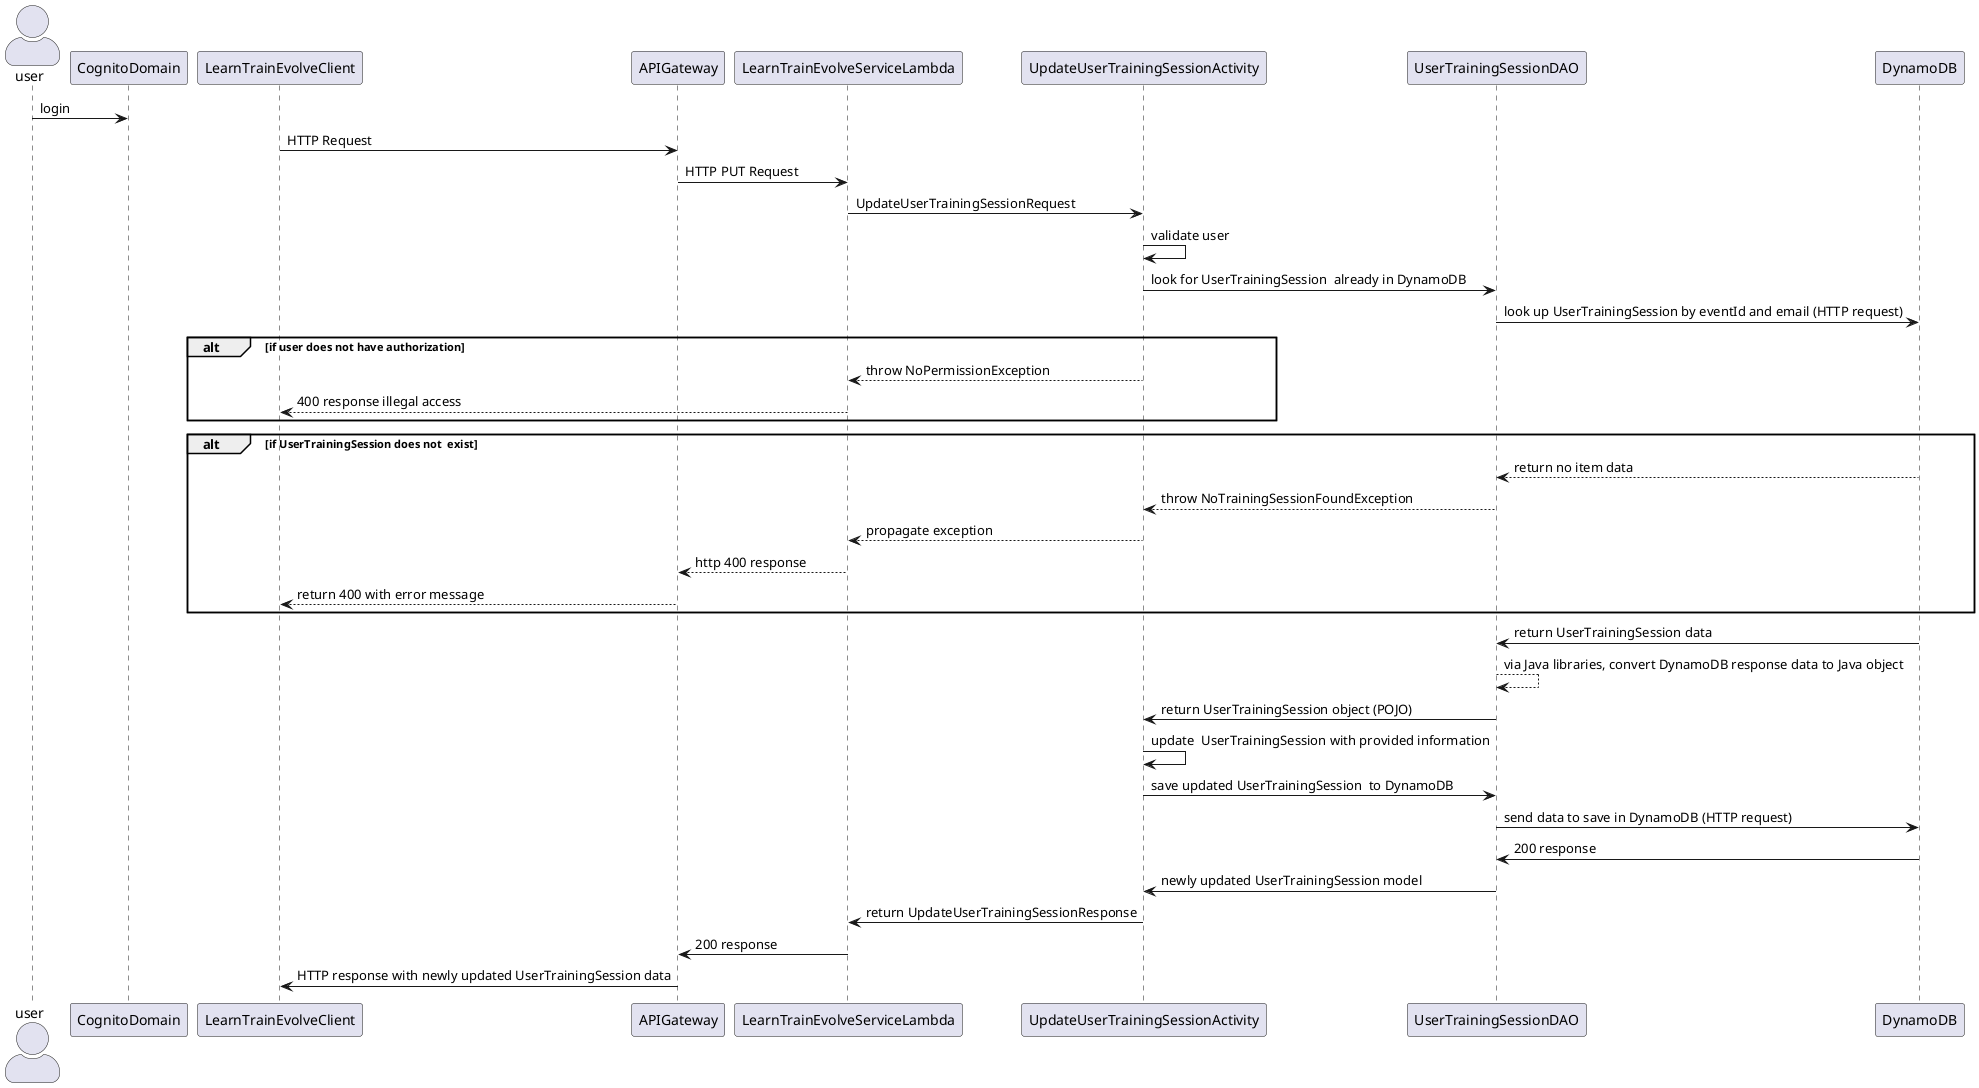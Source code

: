 @startuml

'https://plantuml.com/sequence-diagram
skinparam actorStyle awesome

actor user

user -> CognitoDomain : login
LearnTrainEvolveClient -> APIGateway : HTTP Request
APIGateway -> LearnTrainEvolveServiceLambda : HTTP PUT Request
LearnTrainEvolveServiceLambda -> UpdateUserTrainingSessionActivity : UpdateUserTrainingSessionRequest
UpdateUserTrainingSessionActivity -> UpdateUserTrainingSessionActivity : validate user
UpdateUserTrainingSessionActivity -> UserTrainingSessionDAO: look for UserTrainingSession  already in DynamoDB
UserTrainingSessionDAO -> DynamoDB : look up UserTrainingSession by eventId and email (HTTP request)

alt if user does not have authorization
UpdateUserTrainingSessionActivity --> LearnTrainEvolveServiceLambda : throw NoPermissionException
LearnTrainEvolveServiceLambda --> LearnTrainEvolveClient : 400 response illegal access
end

alt if UserTrainingSession does not  exist
DynamoDB --> UserTrainingSessionDAO : return no item data
UserTrainingSessionDAO --> UpdateUserTrainingSessionActivity: throw NoTrainingSessionFoundException
UpdateUserTrainingSessionActivity --> LearnTrainEvolveServiceLambda : propagate exception
LearnTrainEvolveServiceLambda --> APIGateway : http 400 response
APIGateway --> LearnTrainEvolveClient : return 400 with error message
end

DynamoDB -> UserTrainingSessionDAO : return UserTrainingSession data
UserTrainingSessionDAO --> UserTrainingSessionDAO : via Java libraries, convert DynamoDB response data to Java object
UserTrainingSessionDAO -> UpdateUserTrainingSessionActivity: return UserTrainingSession object (POJO)
UpdateUserTrainingSessionActivity -> UpdateUserTrainingSessionActivity : update  UserTrainingSession with provided information
UpdateUserTrainingSessionActivity -> UserTrainingSessionDAO: save updated UserTrainingSession  to DynamoDB
UserTrainingSessionDAO -> DynamoDB : send data to save in DynamoDB (HTTP request)
DynamoDB -> UserTrainingSessionDAO : 200 response
UserTrainingSessionDAO -> UpdateUserTrainingSessionActivity : newly updated UserTrainingSession model
UpdateUserTrainingSessionActivity -> LearnTrainEvolveServiceLambda : return UpdateUserTrainingSessionResponse
LearnTrainEvolveServiceLambda -> APIGateway : 200 response
APIGateway -> LearnTrainEvolveClient : HTTP response with newly updated UserTrainingSession data

@enduml